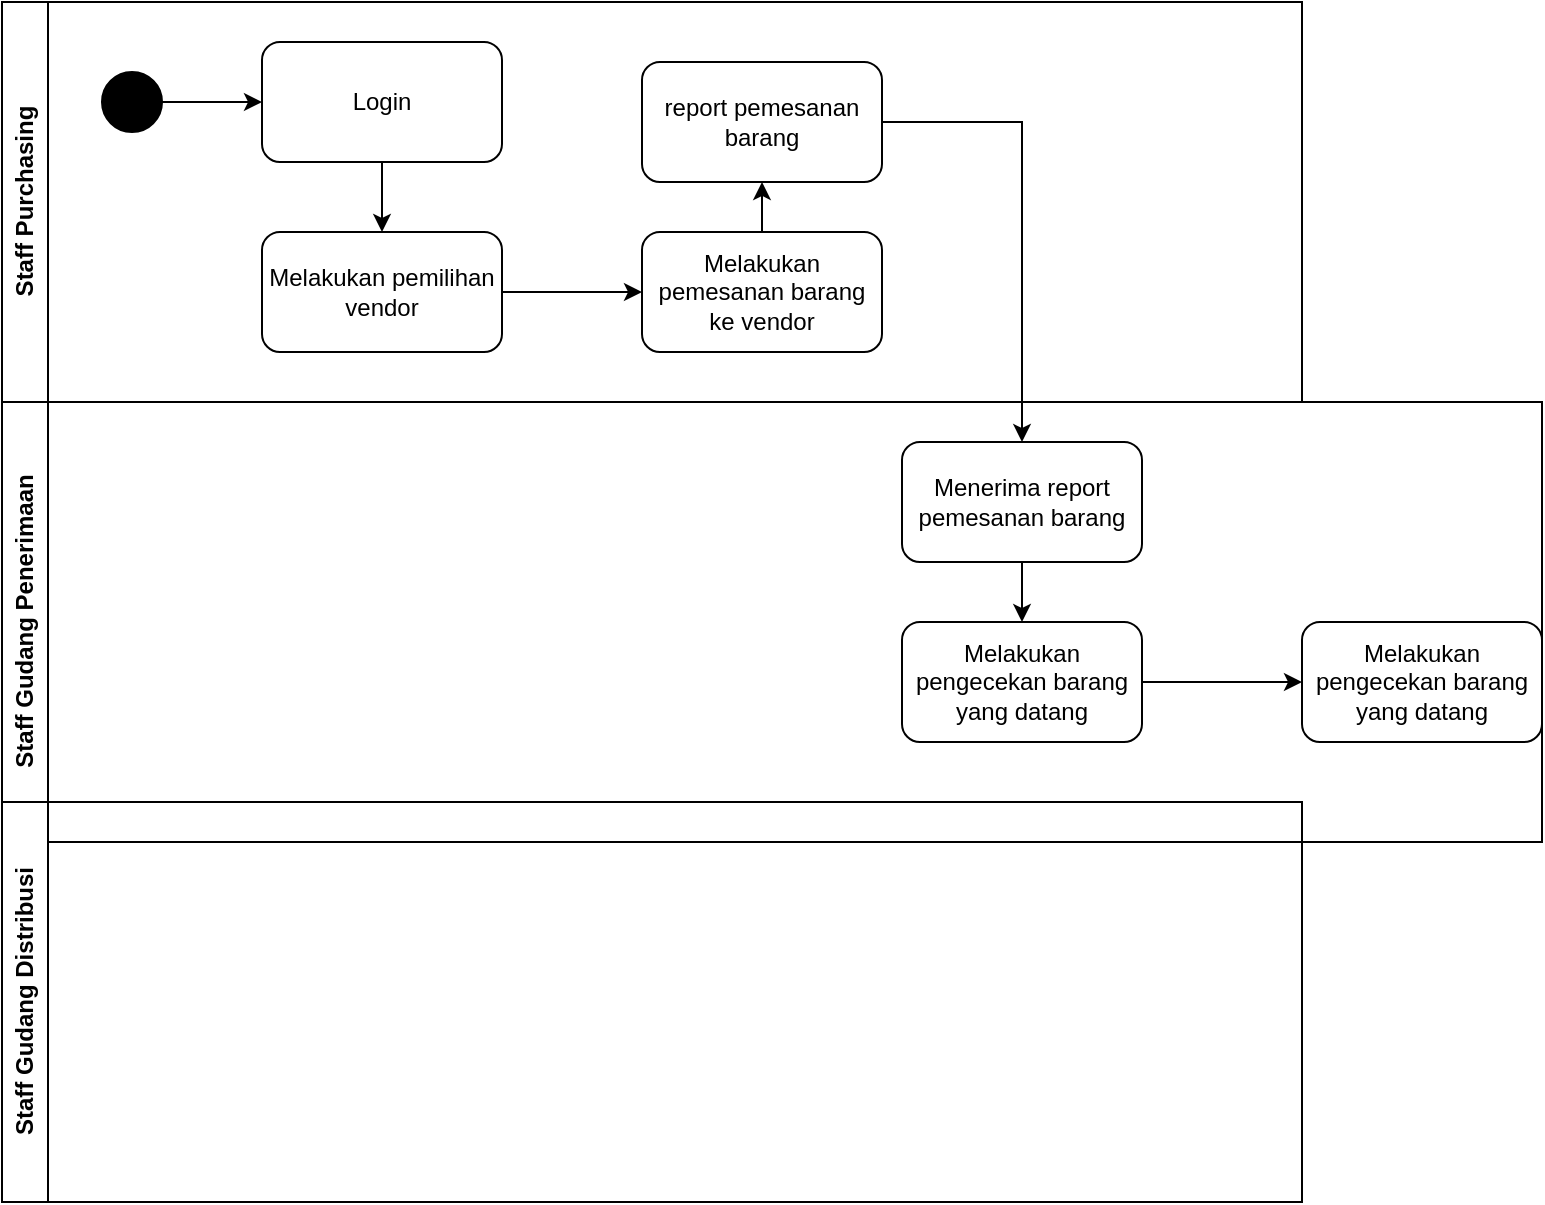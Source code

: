 <mxfile version="26.0.14">
  <diagram name="Page-1" id="GwwidDlx5tM6EXgnuAiY">
    <mxGraphModel dx="1120" dy="462" grid="1" gridSize="10" guides="1" tooltips="1" connect="1" arrows="1" fold="1" page="1" pageScale="1" pageWidth="850" pageHeight="1100" math="0" shadow="0">
      <root>
        <mxCell id="0" />
        <mxCell id="1" parent="0" />
        <mxCell id="uCuYNQckd42B3MPDOt4k-1" value="Staff Purchasing" style="swimlane;horizontal=0;whiteSpace=wrap;html=1;" vertex="1" parent="1">
          <mxGeometry x="60" y="30" width="650" height="200" as="geometry" />
        </mxCell>
        <mxCell id="uCuYNQckd42B3MPDOt4k-6" value="" style="edgeStyle=orthogonalEdgeStyle;rounded=0;orthogonalLoop=1;jettySize=auto;html=1;" edge="1" parent="uCuYNQckd42B3MPDOt4k-1" source="uCuYNQckd42B3MPDOt4k-4" target="uCuYNQckd42B3MPDOt4k-5">
          <mxGeometry relative="1" as="geometry" />
        </mxCell>
        <mxCell id="uCuYNQckd42B3MPDOt4k-4" value="" style="ellipse;whiteSpace=wrap;html=1;fillColor=light-dark(#000000,var(--ge-dark-color, #121212));" vertex="1" parent="uCuYNQckd42B3MPDOt4k-1">
          <mxGeometry x="50" y="35" width="30" height="30" as="geometry" />
        </mxCell>
        <mxCell id="uCuYNQckd42B3MPDOt4k-8" value="" style="edgeStyle=orthogonalEdgeStyle;rounded=0;orthogonalLoop=1;jettySize=auto;html=1;" edge="1" parent="uCuYNQckd42B3MPDOt4k-1" source="uCuYNQckd42B3MPDOt4k-5" target="uCuYNQckd42B3MPDOt4k-7">
          <mxGeometry relative="1" as="geometry" />
        </mxCell>
        <mxCell id="uCuYNQckd42B3MPDOt4k-5" value="Login" style="rounded=1;whiteSpace=wrap;html=1;" vertex="1" parent="uCuYNQckd42B3MPDOt4k-1">
          <mxGeometry x="130" y="20" width="120" height="60" as="geometry" />
        </mxCell>
        <mxCell id="uCuYNQckd42B3MPDOt4k-10" value="" style="edgeStyle=orthogonalEdgeStyle;rounded=0;orthogonalLoop=1;jettySize=auto;html=1;" edge="1" parent="uCuYNQckd42B3MPDOt4k-1" source="uCuYNQckd42B3MPDOt4k-7" target="uCuYNQckd42B3MPDOt4k-9">
          <mxGeometry relative="1" as="geometry" />
        </mxCell>
        <mxCell id="uCuYNQckd42B3MPDOt4k-7" value="Melakukan pemilihan vendor" style="rounded=1;whiteSpace=wrap;html=1;" vertex="1" parent="uCuYNQckd42B3MPDOt4k-1">
          <mxGeometry x="130" y="115" width="120" height="60" as="geometry" />
        </mxCell>
        <mxCell id="uCuYNQckd42B3MPDOt4k-12" value="" style="edgeStyle=orthogonalEdgeStyle;rounded=0;orthogonalLoop=1;jettySize=auto;html=1;" edge="1" parent="uCuYNQckd42B3MPDOt4k-1" source="uCuYNQckd42B3MPDOt4k-9" target="uCuYNQckd42B3MPDOt4k-11">
          <mxGeometry relative="1" as="geometry" />
        </mxCell>
        <mxCell id="uCuYNQckd42B3MPDOt4k-9" value="Melakukan pemesanan barang ke vendor" style="rounded=1;whiteSpace=wrap;html=1;" vertex="1" parent="uCuYNQckd42B3MPDOt4k-1">
          <mxGeometry x="320" y="115" width="120" height="60" as="geometry" />
        </mxCell>
        <mxCell id="uCuYNQckd42B3MPDOt4k-11" value="report pemesanan barang" style="rounded=1;whiteSpace=wrap;html=1;" vertex="1" parent="uCuYNQckd42B3MPDOt4k-1">
          <mxGeometry x="320" y="30" width="120" height="60" as="geometry" />
        </mxCell>
        <mxCell id="uCuYNQckd42B3MPDOt4k-2" value="Staff Gudang Penerimaan" style="swimlane;horizontal=0;whiteSpace=wrap;html=1;" vertex="1" parent="1">
          <mxGeometry x="60" y="230" width="770" height="220" as="geometry" />
        </mxCell>
        <mxCell id="uCuYNQckd42B3MPDOt4k-16" value="" style="edgeStyle=orthogonalEdgeStyle;rounded=0;orthogonalLoop=1;jettySize=auto;html=1;" edge="1" parent="uCuYNQckd42B3MPDOt4k-2" source="uCuYNQckd42B3MPDOt4k-13" target="uCuYNQckd42B3MPDOt4k-15">
          <mxGeometry relative="1" as="geometry" />
        </mxCell>
        <mxCell id="uCuYNQckd42B3MPDOt4k-13" value="Menerima report pemesanan barang" style="rounded=1;whiteSpace=wrap;html=1;" vertex="1" parent="uCuYNQckd42B3MPDOt4k-2">
          <mxGeometry x="450" y="20" width="120" height="60" as="geometry" />
        </mxCell>
        <mxCell id="uCuYNQckd42B3MPDOt4k-18" value="" style="edgeStyle=orthogonalEdgeStyle;rounded=0;orthogonalLoop=1;jettySize=auto;html=1;" edge="1" parent="uCuYNQckd42B3MPDOt4k-2" source="uCuYNQckd42B3MPDOt4k-15" target="uCuYNQckd42B3MPDOt4k-17">
          <mxGeometry relative="1" as="geometry" />
        </mxCell>
        <mxCell id="uCuYNQckd42B3MPDOt4k-15" value="Melakukan pengecekan barang yang datang" style="rounded=1;whiteSpace=wrap;html=1;" vertex="1" parent="uCuYNQckd42B3MPDOt4k-2">
          <mxGeometry x="450" y="110" width="120" height="60" as="geometry" />
        </mxCell>
        <mxCell id="uCuYNQckd42B3MPDOt4k-17" value="Melakukan pengecekan barang yang datang" style="rounded=1;whiteSpace=wrap;html=1;" vertex="1" parent="uCuYNQckd42B3MPDOt4k-2">
          <mxGeometry x="650" y="110" width="120" height="60" as="geometry" />
        </mxCell>
        <mxCell id="uCuYNQckd42B3MPDOt4k-3" value="Staff Gudang Distribusi" style="swimlane;horizontal=0;whiteSpace=wrap;html=1;" vertex="1" parent="1">
          <mxGeometry x="60" y="430" width="650" height="200" as="geometry" />
        </mxCell>
        <mxCell id="uCuYNQckd42B3MPDOt4k-14" value="" style="edgeStyle=orthogonalEdgeStyle;rounded=0;orthogonalLoop=1;jettySize=auto;html=1;" edge="1" parent="1" source="uCuYNQckd42B3MPDOt4k-11" target="uCuYNQckd42B3MPDOt4k-13">
          <mxGeometry relative="1" as="geometry" />
        </mxCell>
      </root>
    </mxGraphModel>
  </diagram>
</mxfile>
